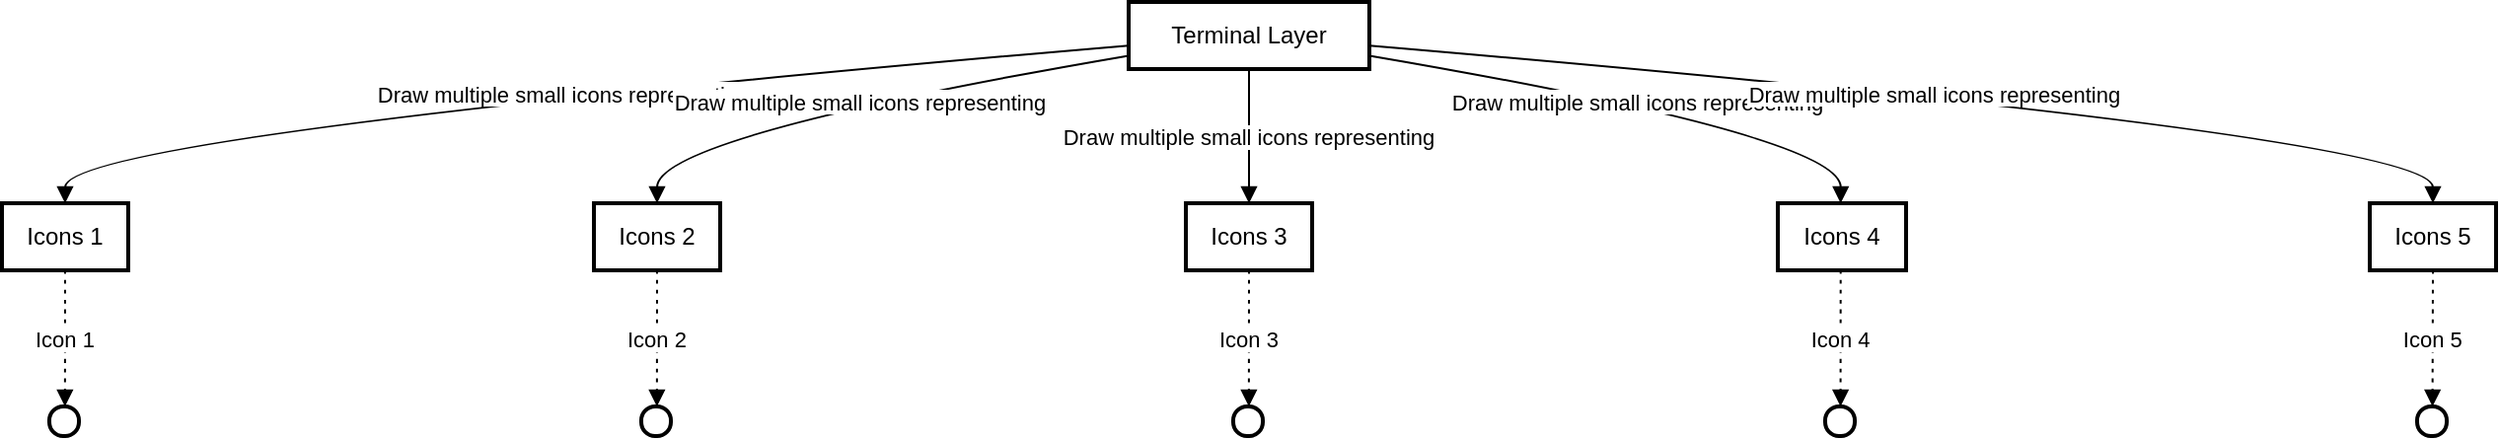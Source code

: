 <mxfile version="24.6.4" type="github">
  <diagram name="Page-1" id="D93moYYt9Y1sAFQsUa5a">
    <mxGraphModel>
      <root>
        <mxCell id="0" />
        <mxCell id="1" parent="0" />
        <mxCell id="2" value="Terminal Layer" style="whiteSpace=wrap;strokeWidth=2;" vertex="1" parent="1">
          <mxGeometry x="679" width="122" height="34" as="geometry" />
        </mxCell>
        <mxCell id="3" value="Icons 1" style="whiteSpace=wrap;strokeWidth=2;" vertex="1" parent="1">
          <mxGeometry x="108" y="102" width="64" height="34" as="geometry" />
        </mxCell>
        <mxCell id="4" value="Icons 2" style="whiteSpace=wrap;strokeWidth=2;" vertex="1" parent="1">
          <mxGeometry x="408" y="102" width="64" height="34" as="geometry" />
        </mxCell>
        <mxCell id="5" value="Icons 3" style="whiteSpace=wrap;strokeWidth=2;" vertex="1" parent="1">
          <mxGeometry x="708" y="102" width="64" height="34" as="geometry" />
        </mxCell>
        <mxCell id="6" value="Icons 4" style="whiteSpace=wrap;strokeWidth=2;" vertex="1" parent="1">
          <mxGeometry x="1008" y="102" width="65" height="34" as="geometry" />
        </mxCell>
        <mxCell id="7" value="Icons 5" style="whiteSpace=wrap;strokeWidth=2;" vertex="1" parent="1">
          <mxGeometry x="1308" y="102" width="64" height="34" as="geometry" />
        </mxCell>
        <mxCell id="8" value="" style="rounded=1;absoluteArcSize=1;arcSize=14;whiteSpace=wrap;strokeWidth=2;" vertex="1" parent="1">
          <mxGeometry x="132" y="205" width="15" height="15" as="geometry" />
        </mxCell>
        <mxCell id="9" value="" style="rounded=1;absoluteArcSize=1;arcSize=14;whiteSpace=wrap;strokeWidth=2;" vertex="1" parent="1">
          <mxGeometry x="432" y="205" width="15" height="15" as="geometry" />
        </mxCell>
        <mxCell id="10" value="" style="rounded=1;absoluteArcSize=1;arcSize=14;whiteSpace=wrap;strokeWidth=2;" vertex="1" parent="1">
          <mxGeometry x="732" y="205" width="15" height="15" as="geometry" />
        </mxCell>
        <mxCell id="11" value="" style="rounded=1;absoluteArcSize=1;arcSize=14;whiteSpace=wrap;strokeWidth=2;" vertex="1" parent="1">
          <mxGeometry x="1032" y="205" width="15" height="15" as="geometry" />
        </mxCell>
        <mxCell id="12" value="" style="rounded=1;absoluteArcSize=1;arcSize=14;whiteSpace=wrap;strokeWidth=2;" vertex="1" parent="1">
          <mxGeometry x="1332" y="205" width="15" height="15" as="geometry" />
        </mxCell>
        <mxCell id="13" value="Draw multiple small icons representing" style="curved=1;startArrow=none;endArrow=block;exitX=0;exitY=0.65;entryX=0.5;entryY=0.01;" edge="1" parent="1" source="2" target="3">
          <mxGeometry relative="1" as="geometry">
            <Array as="points">
              <mxPoint x="140" y="68" />
            </Array>
          </mxGeometry>
        </mxCell>
        <mxCell id="14" value="Draw multiple small icons representing" style="curved=1;startArrow=none;endArrow=block;exitX=0;exitY=0.8;entryX=0.5;entryY=0.01;" edge="1" parent="1" source="2" target="4">
          <mxGeometry relative="1" as="geometry">
            <Array as="points">
              <mxPoint x="440" y="68" />
            </Array>
          </mxGeometry>
        </mxCell>
        <mxCell id="15" value="Draw multiple small icons representing" style="curved=1;startArrow=none;endArrow=block;exitX=0.5;exitY=0.99;entryX=0.5;entryY=0.01;" edge="1" parent="1" source="2" target="5">
          <mxGeometry relative="1" as="geometry">
            <Array as="points" />
          </mxGeometry>
        </mxCell>
        <mxCell id="16" value="Draw multiple small icons representing" style="curved=1;startArrow=none;endArrow=block;exitX=1;exitY=0.8;entryX=0.49;entryY=0.01;" edge="1" parent="1" source="2" target="6">
          <mxGeometry relative="1" as="geometry">
            <Array as="points">
              <mxPoint x="1040" y="68" />
            </Array>
          </mxGeometry>
        </mxCell>
        <mxCell id="17" value="Draw multiple small icons representing" style="curved=1;startArrow=none;endArrow=block;exitX=1;exitY=0.65;entryX=0.5;entryY=0.01;" edge="1" parent="1" source="2" target="7">
          <mxGeometry relative="1" as="geometry">
            <Array as="points">
              <mxPoint x="1340" y="68" />
            </Array>
          </mxGeometry>
        </mxCell>
        <mxCell id="18" value="Icon 1" style="curved=1;dashed=1;dashPattern=2 3;startArrow=none;endArrow=block;exitX=0.5;exitY=1;entryX=0.53;entryY=-0.02;" edge="1" parent="1" source="3" target="8">
          <mxGeometry relative="1" as="geometry">
            <Array as="points" />
          </mxGeometry>
        </mxCell>
        <mxCell id="19" value="Icon 2" style="curved=1;dashed=1;dashPattern=2 3;startArrow=none;endArrow=block;exitX=0.5;exitY=1;entryX=0.53;entryY=-0.02;" edge="1" parent="1" source="4" target="9">
          <mxGeometry relative="1" as="geometry">
            <Array as="points" />
          </mxGeometry>
        </mxCell>
        <mxCell id="20" value="Icon 3" style="curved=1;dashed=1;dashPattern=2 3;startArrow=none;endArrow=block;exitX=0.5;exitY=1;entryX=0.53;entryY=-0.02;" edge="1" parent="1" source="5" target="10">
          <mxGeometry relative="1" as="geometry">
            <Array as="points" />
          </mxGeometry>
        </mxCell>
        <mxCell id="21" value="Icon 4" style="curved=1;dashed=1;dashPattern=2 3;startArrow=none;endArrow=block;exitX=0.49;exitY=1;entryX=0.52;entryY=-0.02;" edge="1" parent="1" source="6" target="11">
          <mxGeometry relative="1" as="geometry">
            <Array as="points" />
          </mxGeometry>
        </mxCell>
        <mxCell id="22" value="Icon 5" style="curved=1;dashed=1;dashPattern=2 3;startArrow=none;endArrow=block;exitX=0.5;exitY=1;entryX=0.52;entryY=-0.02;" edge="1" parent="1" source="7" target="12">
          <mxGeometry relative="1" as="geometry">
            <Array as="points" />
          </mxGeometry>
        </mxCell>
      </root>
    </mxGraphModel>
  </diagram>
</mxfile>
